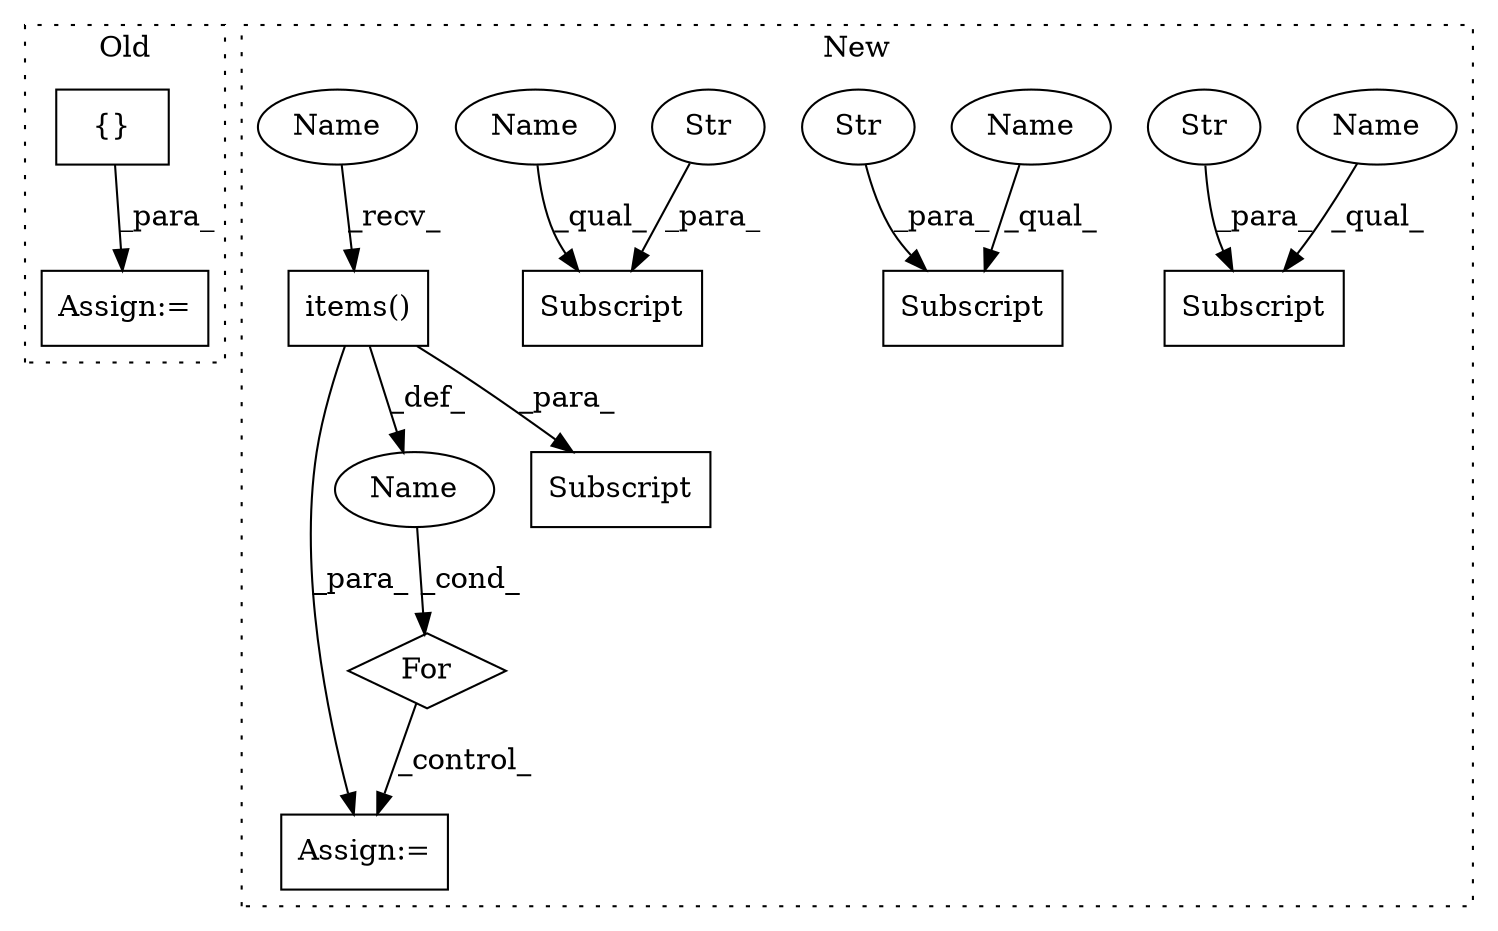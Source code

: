 digraph G {
subgraph cluster0 {
1 [label="{}" a="59" s="4116,4366" l="22,0" shape="box"];
6 [label="Assign:=" a="68" s="4901" l="4" shape="box"];
label = "Old";
style="dotted";
}
subgraph cluster1 {
2 [label="items()" a="75" s="4201" l="17" shape="box"];
3 [label="For" a="107" s="4175,4218" l="4,18" shape="diamond"];
4 [label="Assign:=" a="68" s="4244" l="4" shape="box"];
5 [label="Name" a="87" s="4189" l="8" shape="ellipse"];
7 [label="Subscript" a="63" s="4259,0" l="40,0" shape="box"];
8 [label="Subscript" a="63" s="4957,0" l="16,0" shape="box"];
9 [label="Str" a="66" s="4967" l="5" shape="ellipse"];
10 [label="Subscript" a="63" s="4850,0" l="17,0" shape="box"];
11 [label="Str" a="66" s="4860" l="6" shape="ellipse"];
12 [label="Subscript" a="63" s="4904,0" l="17,0" shape="box"];
13 [label="Str" a="66" s="4914" l="6" shape="ellipse"];
14 [label="Name" a="87" s="4904" l="9" shape="ellipse"];
15 [label="Name" a="87" s="4201" l="9" shape="ellipse"];
16 [label="Name" a="87" s="4957" l="9" shape="ellipse"];
17 [label="Name" a="87" s="4850" l="9" shape="ellipse"];
label = "New";
style="dotted";
}
1 -> 6 [label="_para_"];
2 -> 5 [label="_def_"];
2 -> 4 [label="_para_"];
2 -> 7 [label="_para_"];
3 -> 4 [label="_control_"];
5 -> 3 [label="_cond_"];
9 -> 8 [label="_para_"];
11 -> 10 [label="_para_"];
13 -> 12 [label="_para_"];
14 -> 12 [label="_qual_"];
15 -> 2 [label="_recv_"];
16 -> 8 [label="_qual_"];
17 -> 10 [label="_qual_"];
}